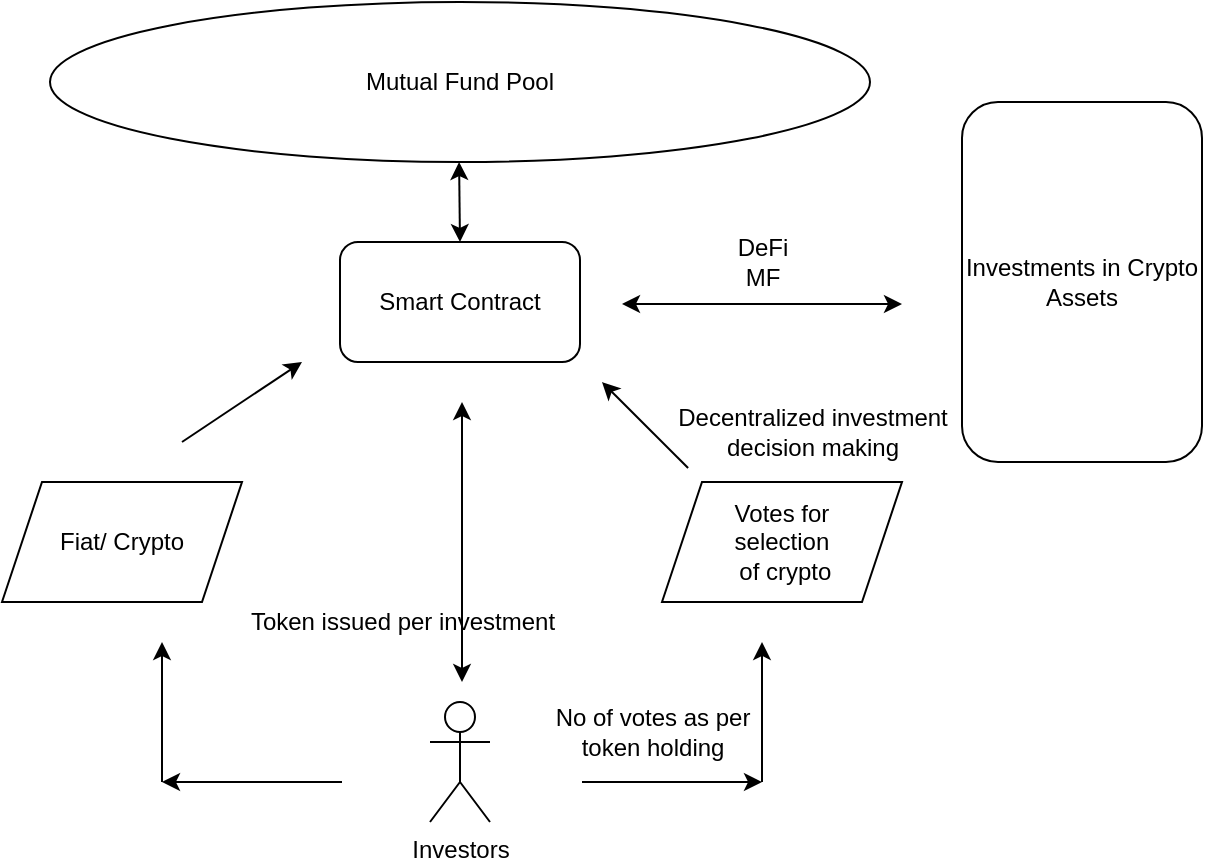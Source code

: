 <mxfile version="13.6.0" type="github">
  <diagram id="s6OwTP6jVbqwrNtyVciZ" name="Page-1">
    <mxGraphModel dx="786" dy="498" grid="1" gridSize="10" guides="1" tooltips="1" connect="1" arrows="1" fold="1" page="1" pageScale="1" pageWidth="827" pageHeight="1169" math="0" shadow="0">
      <root>
        <mxCell id="0" />
        <mxCell id="1" parent="0" />
        <mxCell id="7ZY8rFN3QnacMBIgFG0h-1" value="Investors" style="shape=umlActor;verticalLabelPosition=bottom;verticalAlign=top;html=1;outlineConnect=0;" parent="1" vertex="1">
          <mxGeometry x="384" y="390" width="30" height="60" as="geometry" />
        </mxCell>
        <mxCell id="7ZY8rFN3QnacMBIgFG0h-2" value="" style="endArrow=classic;html=1;" parent="1" edge="1">
          <mxGeometry width="50" height="50" relative="1" as="geometry">
            <mxPoint x="340" y="430" as="sourcePoint" />
            <mxPoint x="250" y="430" as="targetPoint" />
          </mxGeometry>
        </mxCell>
        <mxCell id="7ZY8rFN3QnacMBIgFG0h-3" value="" style="endArrow=classic;html=1;" parent="1" edge="1">
          <mxGeometry width="50" height="50" relative="1" as="geometry">
            <mxPoint x="460" y="430" as="sourcePoint" />
            <mxPoint x="550" y="430" as="targetPoint" />
          </mxGeometry>
        </mxCell>
        <mxCell id="7ZY8rFN3QnacMBIgFG0h-5" value="" style="endArrow=classic;html=1;" parent="1" edge="1">
          <mxGeometry width="50" height="50" relative="1" as="geometry">
            <mxPoint x="250" y="430" as="sourcePoint" />
            <mxPoint x="250" y="360" as="targetPoint" />
          </mxGeometry>
        </mxCell>
        <mxCell id="7ZY8rFN3QnacMBIgFG0h-6" value="" style="endArrow=classic;html=1;" parent="1" edge="1">
          <mxGeometry width="50" height="50" relative="1" as="geometry">
            <mxPoint x="550" y="430" as="sourcePoint" />
            <mxPoint x="550" y="360" as="targetPoint" />
          </mxGeometry>
        </mxCell>
        <mxCell id="7ZY8rFN3QnacMBIgFG0h-8" value="Fiat/ Crypto" style="shape=parallelogram;perimeter=parallelogramPerimeter;whiteSpace=wrap;html=1;fixedSize=1;" parent="1" vertex="1">
          <mxGeometry x="170" y="280" width="120" height="60" as="geometry" />
        </mxCell>
        <mxCell id="7ZY8rFN3QnacMBIgFG0h-9" value="Smart Contract" style="rounded=1;whiteSpace=wrap;html=1;" parent="1" vertex="1">
          <mxGeometry x="339" y="160" width="120" height="60" as="geometry" />
        </mxCell>
        <mxCell id="7ZY8rFN3QnacMBIgFG0h-10" value="Mutual Fund Pool" style="ellipse;whiteSpace=wrap;html=1;" parent="1" vertex="1">
          <mxGeometry x="194" y="40" width="410" height="80" as="geometry" />
        </mxCell>
        <mxCell id="7ZY8rFN3QnacMBIgFG0h-11" value="" style="endArrow=classic;html=1;" parent="1" edge="1">
          <mxGeometry width="50" height="50" relative="1" as="geometry">
            <mxPoint x="260" y="260" as="sourcePoint" />
            <mxPoint x="320" y="220" as="targetPoint" />
          </mxGeometry>
        </mxCell>
        <mxCell id="7ZY8rFN3QnacMBIgFG0h-13" value="Votes for &lt;br&gt;selection&lt;br&gt;&amp;nbsp;of crypto" style="shape=parallelogram;perimeter=parallelogramPerimeter;whiteSpace=wrap;html=1;fixedSize=1;" parent="1" vertex="1">
          <mxGeometry x="500" y="280" width="120" height="60" as="geometry" />
        </mxCell>
        <mxCell id="7ZY8rFN3QnacMBIgFG0h-14" value="" style="shape=image;html=1;verticalAlign=top;verticalLabelPosition=bottom;labelBackgroundColor=#ffffff;imageAspect=0;aspect=fixed;image=https://cdn0.iconfinder.com/data/icons/business-management-1-8/256/b-38-128.png" parent="1" vertex="1">
          <mxGeometry x="350" y="300" width="40" height="40" as="geometry" />
        </mxCell>
        <mxCell id="7ZY8rFN3QnacMBIgFG0h-15" value="Token issued per investment" style="text;html=1;align=center;verticalAlign=middle;resizable=0;points=[];autosize=1;" parent="1" vertex="1">
          <mxGeometry x="285" y="340" width="170" height="20" as="geometry" />
        </mxCell>
        <mxCell id="3R21w9cmI3Dpv5J9La13-1" value="" style="endArrow=classic;startArrow=classic;html=1;entryX=0.342;entryY=1.05;entryDx=0;entryDy=0;entryPerimeter=0;" edge="1" parent="1">
          <mxGeometry width="50" height="50" relative="1" as="geometry">
            <mxPoint x="399" y="160" as="sourcePoint" />
            <mxPoint x="398.54" y="120" as="targetPoint" />
          </mxGeometry>
        </mxCell>
        <mxCell id="3R21w9cmI3Dpv5J9La13-2" value="" style="endArrow=classic;html=1;exitX=0.087;exitY=1.1;exitDx=0;exitDy=0;exitPerimeter=0;" edge="1" parent="1" source="3R21w9cmI3Dpv5J9La13-6">
          <mxGeometry width="50" height="50" relative="1" as="geometry">
            <mxPoint x="530" y="260" as="sourcePoint" />
            <mxPoint x="470" y="230" as="targetPoint" />
          </mxGeometry>
        </mxCell>
        <mxCell id="3R21w9cmI3Dpv5J9La13-3" value="Investments in Crypto Assets" style="rounded=1;whiteSpace=wrap;html=1;" vertex="1" parent="1">
          <mxGeometry x="650" y="90" width="120" height="180" as="geometry" />
        </mxCell>
        <mxCell id="3R21w9cmI3Dpv5J9La13-5" value="No of votes as per &lt;br&gt;token holding" style="text;html=1;align=center;verticalAlign=middle;resizable=0;points=[];autosize=1;" vertex="1" parent="1">
          <mxGeometry x="440" y="390" width="110" height="30" as="geometry" />
        </mxCell>
        <mxCell id="3R21w9cmI3Dpv5J9La13-6" value="Decentralized investment&lt;br&gt;decision making" style="text;html=1;align=center;verticalAlign=middle;resizable=0;points=[];autosize=1;" vertex="1" parent="1">
          <mxGeometry x="500" y="240" width="150" height="30" as="geometry" />
        </mxCell>
        <mxCell id="3R21w9cmI3Dpv5J9La13-7" value="DeFi&lt;br&gt;MF" style="text;html=1;align=center;verticalAlign=middle;resizable=0;points=[];autosize=1;" vertex="1" parent="1">
          <mxGeometry x="530" y="155" width="40" height="30" as="geometry" />
        </mxCell>
        <mxCell id="3R21w9cmI3Dpv5J9La13-9" value="" style="endArrow=classic;startArrow=classic;html=1;" edge="1" parent="1">
          <mxGeometry width="50" height="50" relative="1" as="geometry">
            <mxPoint x="480" y="191" as="sourcePoint" />
            <mxPoint x="620" y="191" as="targetPoint" />
          </mxGeometry>
        </mxCell>
        <mxCell id="3R21w9cmI3Dpv5J9La13-10" value="" style="shape=image;html=1;verticalAlign=top;verticalLabelPosition=bottom;labelBackgroundColor=#ffffff;imageAspect=0;aspect=fixed;image=https://cdn4.iconfinder.com/data/icons/crypto-currency-and-coin-2/256/eos_eoscoin_coin-128.png" vertex="1" parent="1">
          <mxGeometry x="665" y="210" width="30" height="30" as="geometry" />
        </mxCell>
        <mxCell id="3R21w9cmI3Dpv5J9La13-11" value="" style="shape=image;html=1;verticalAlign=top;verticalLabelPosition=bottom;labelBackgroundColor=#ffffff;imageAspect=0;aspect=fixed;image=https://cdn4.iconfinder.com/data/icons/crypto-currency-and-coin-2/256/ripple_xrp_coin-128.png" vertex="1" parent="1">
          <mxGeometry x="722" y="219" width="30" height="30" as="geometry" />
        </mxCell>
        <mxCell id="3R21w9cmI3Dpv5J9La13-15" value="" style="shape=image;html=1;verticalAlign=top;verticalLabelPosition=bottom;labelBackgroundColor=#ffffff;imageAspect=0;aspect=fixed;image=https://cdn0.iconfinder.com/data/icons/blockchain-classic/258/Bitcoin-128.png" vertex="1" parent="1">
          <mxGeometry x="670" y="115" width="30" height="30" as="geometry" />
        </mxCell>
        <mxCell id="3R21w9cmI3Dpv5J9La13-17" value="" style="shape=image;html=1;verticalAlign=top;verticalLabelPosition=bottom;labelBackgroundColor=#ffffff;imageAspect=0;aspect=fixed;image=https://cdn4.iconfinder.com/data/icons/cryptocoins/227/ETH-alt-128.png" vertex="1" parent="1">
          <mxGeometry x="730" y="123" width="30" height="30" as="geometry" />
        </mxCell>
        <mxCell id="3R21w9cmI3Dpv5J9La13-18" value="" style="endArrow=classic;startArrow=classic;html=1;" edge="1" parent="1">
          <mxGeometry width="50" height="50" relative="1" as="geometry">
            <mxPoint x="400" y="380" as="sourcePoint" />
            <mxPoint x="400" y="240" as="targetPoint" />
          </mxGeometry>
        </mxCell>
      </root>
    </mxGraphModel>
  </diagram>
</mxfile>
